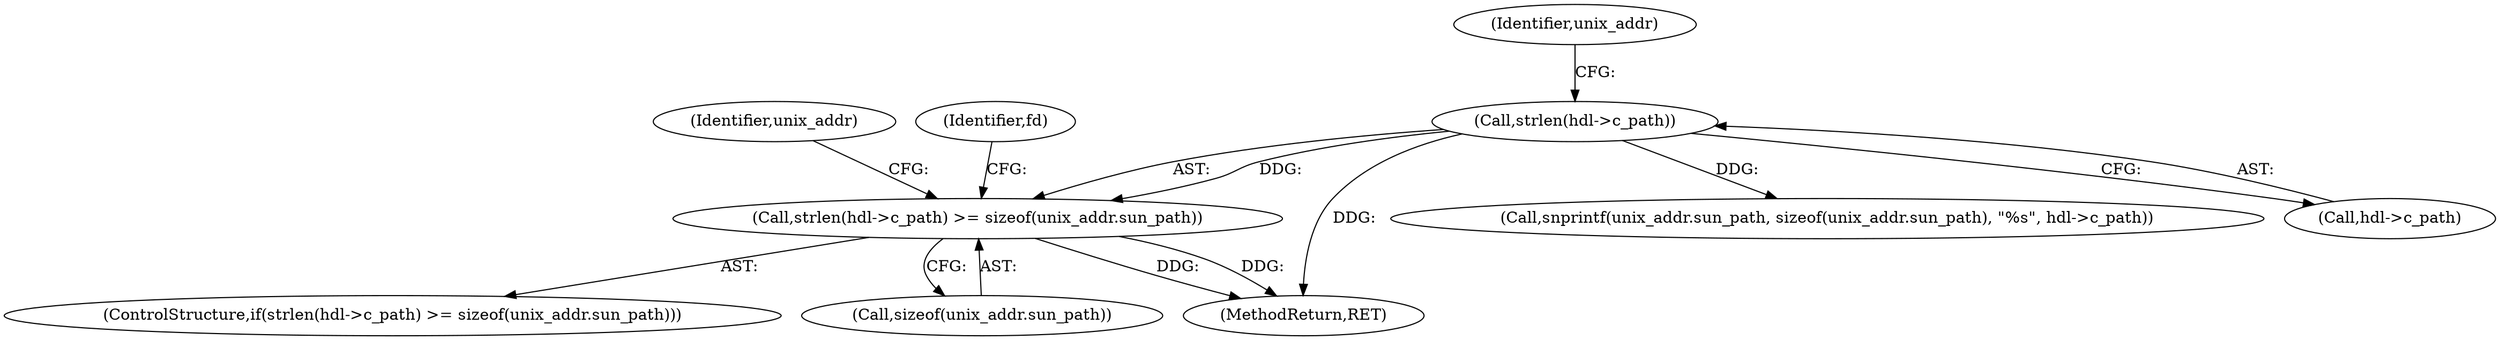 digraph "0_opa-ff_c5759e7b76f5bf844be6c6641cc1b356bbc83869_0@API" {
"1000130" [label="(Call,strlen(hdl->c_path) >= sizeof(unix_addr.sun_path))"];
"1000131" [label="(Call,strlen(hdl->c_path))"];
"1000137" [label="(Identifier,unix_addr)"];
"1000131" [label="(Call,strlen(hdl->c_path))"];
"1000146" [label="(Identifier,unix_addr)"];
"1000129" [label="(ControlStructure,if(strlen(hdl->c_path) >= sizeof(unix_addr.sun_path)))"];
"1000135" [label="(Call,sizeof(unix_addr.sun_path))"];
"1000141" [label="(Identifier,fd)"];
"1000130" [label="(Call,strlen(hdl->c_path) >= sizeof(unix_addr.sun_path))"];
"1000144" [label="(Call,snprintf(unix_addr.sun_path, sizeof(unix_addr.sun_path), \"%s\", hdl->c_path))"];
"1000285" [label="(MethodReturn,RET)"];
"1000132" [label="(Call,hdl->c_path)"];
"1000130" -> "1000129"  [label="AST: "];
"1000130" -> "1000135"  [label="CFG: "];
"1000131" -> "1000130"  [label="AST: "];
"1000135" -> "1000130"  [label="AST: "];
"1000141" -> "1000130"  [label="CFG: "];
"1000146" -> "1000130"  [label="CFG: "];
"1000130" -> "1000285"  [label="DDG: "];
"1000130" -> "1000285"  [label="DDG: "];
"1000131" -> "1000130"  [label="DDG: "];
"1000131" -> "1000132"  [label="CFG: "];
"1000132" -> "1000131"  [label="AST: "];
"1000137" -> "1000131"  [label="CFG: "];
"1000131" -> "1000285"  [label="DDG: "];
"1000131" -> "1000144"  [label="DDG: "];
}
